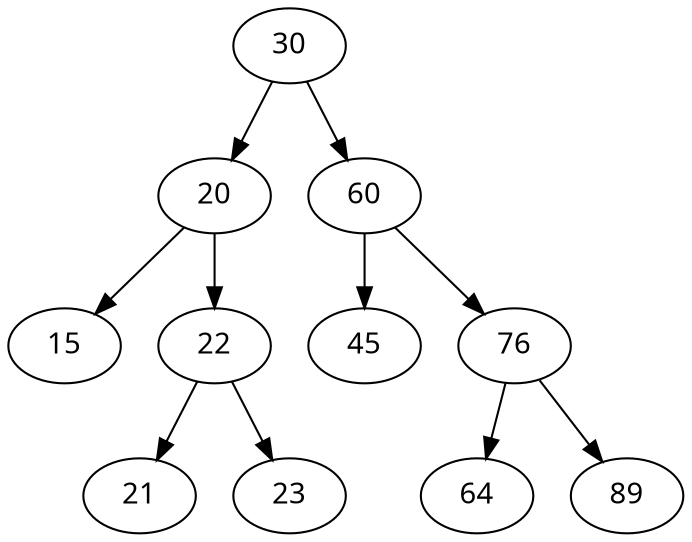 digraph arbre {
    node [fontname="Courrier"];

    30 -> 20;
    30 -> 60;

    60 -> 45;
    60 -> 76;

    76 -> 64;
    76 -> 89;

    20 -> 15;
    20 -> 22;

    22 -> 21;
    22 -> 23;
}
